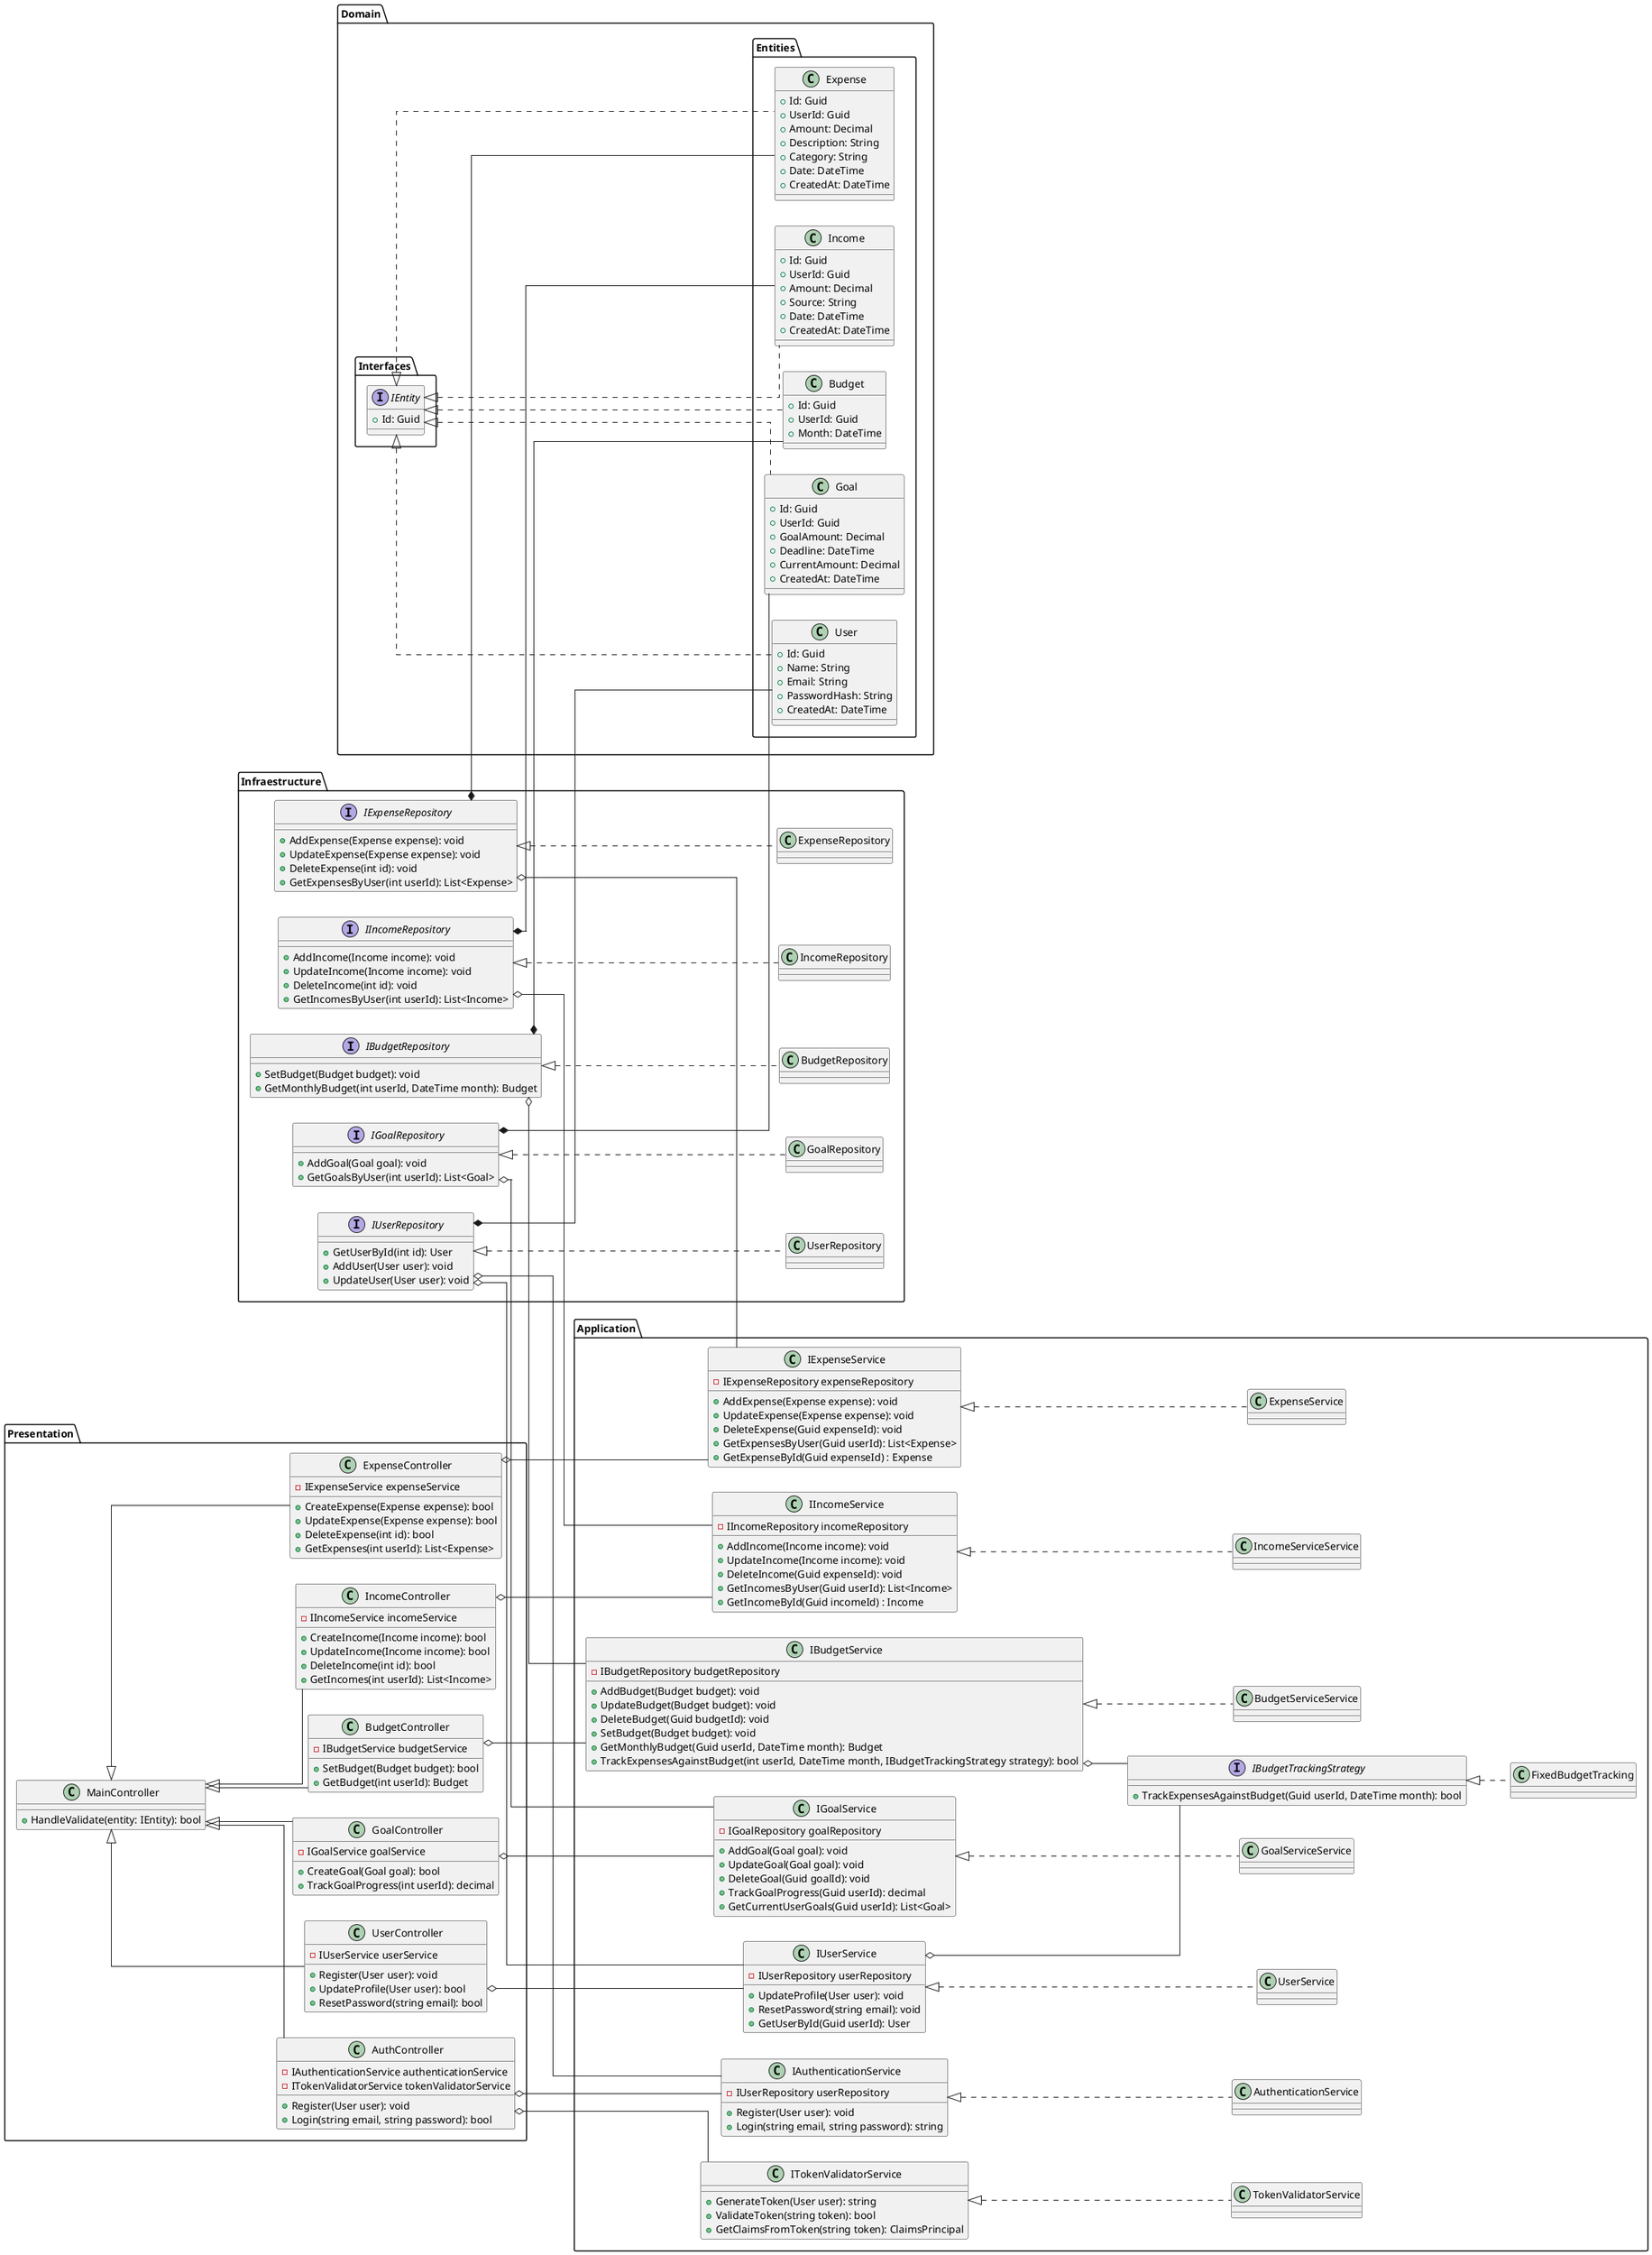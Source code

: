 @startuml ExpenseTrackerGroup4

left to right direction

skinparam linetype ortho

!define ENTITY class
!define SERVICE class
!define REPOSITORY interface
!define CONTROLLER class

package Domain {
    package Interfaces {
        interface IEntity {
            + Id: Guid
        }
    }

    package Entities {
        ENTITY User {
            + Id: Guid
            + Name: String
            + Email: String
            + PasswordHash: String
            + CreatedAt: DateTime
        }

        ENTITY Expense {
            + Id: Guid
            + UserId: Guid
            + Amount: Decimal
            + Description: String
            + Category: String
            + Date: DateTime
            + CreatedAt: DateTime
        }

        ENTITY Income {
            + Id: Guid
            + UserId: Guid
            + Amount: Decimal
            + Source: String
            + Date: DateTime
            + CreatedAt: DateTime
        }

        ENTITY Budget {
            + Id: Guid
            + UserId: Guid
            + Month: DateTime
        }

        ENTITY Goal {
            + Id: Guid
            + UserId: Guid
            + GoalAmount: Decimal
            + Deadline: DateTime
            + CurrentAmount: Decimal
            + CreatedAt: DateTime
        }
    }

    Interfaces.IEntity <|.. Entities.User
    Interfaces.IEntity <|.. Entities.Expense
    Interfaces.IEntity <|.. Entities.Income
    Interfaces.IEntity <|.. Entities.Budget
    Interfaces.IEntity <|.. Entities.Goal
}

package Application {
    interface IBudgetTrackingStrategy {
        + TrackExpensesAgainstBudget(Guid userId, DateTime month): bool
    }

    class FixedBudgetTracking implements IBudgetTrackingStrategy

    class AuthenticationService implements IAuthenticationService
    class UserService implements IUserService
    class ExpenseService implements IExpenseService
    class IncomeServiceService implements IIncomeService
    class BudgetServiceService implements IBudgetService
    class GoalServiceService implements IGoalService
    class TokenValidatorService implements ITokenValidatorService

    SERVICE IAuthenticationService {
        - IUserRepository userRepository
        
        + Register(User user): void
        + Login(string email, string password): string
    }

    SERVICE ITokenValidatorService {
        + GenerateToken(User user): string
        + ValidateToken(string token): bool
        + GetClaimsFromToken(string token): ClaimsPrincipal
    }

    SERVICE IUserService {
        - IUserRepository userRepository

        + UpdateProfile(User user): void
        + ResetPassword(string email): void
        + GetUserById(Guid userId): User
    }

    SERVICE IExpenseService {
        - IExpenseRepository expenseRepository

        + AddExpense(Expense expense): void
        + UpdateExpense(Expense expense): void
        + DeleteExpense(Guid expenseId): void
        + GetExpensesByUser(Guid userId): List<Expense>
        + GetExpenseById(Guid expenseId) : Expense
    }

    SERVICE IIncomeService {
        - IIncomeRepository incomeRepository

        + AddIncome(Income income): void
        + UpdateIncome(Income income): void
        + DeleteIncome(Guid expenseId): void
        + GetIncomesByUser(Guid userId): List<Income>
        + GetIncomeById(Guid incomeId) : Income
    }

    SERVICE IBudgetService {
        - IBudgetRepository budgetRepository

        + AddBudget(Budget budget): void
        + UpdateBudget(Budget budget): void
        + DeleteBudget(Guid budgetId): void
        + SetBudget(Budget budget): void
        + GetMonthlyBudget(Guid userId, DateTime month): Budget
        + TrackExpensesAgainstBudget(int userId, DateTime month, IBudgetTrackingStrategy strategy): bool
    }

    SERVICE IGoalService {
        - IGoalRepository goalRepository

        + AddGoal(Goal goal): void
        + UpdateGoal(Goal goal): void
        + DeleteGoal(Guid goalId): void
        + TrackGoalProgress(Guid userId): decimal
        + GetCurrentUserGoals(Guid userId): List<Goal>
    }

    IUserService o-- IBudgetTrackingStrategy
    IBudgetService o-- IBudgetTrackingStrategy
}

package Infraestructure {
    class UserRepository implements IUserRepository {
    }

    class ExpenseRepository implements IExpenseRepository {
    }

    class IncomeRepository implements IIncomeRepository {
    }

    class BudgetRepository implements IBudgetRepository {
    }

    class GoalRepository implements IGoalRepository {
    }

    REPOSITORY IUserRepository {
        + GetUserById(int id): User
        + AddUser(User user): void
        + UpdateUser(User user): void
    }

    REPOSITORY IExpenseRepository {
        + AddExpense(Expense expense): void
        + UpdateExpense(Expense expense): void
        + DeleteExpense(int id): void
        + GetExpensesByUser(int userId): List<Expense>
    }

    REPOSITORY IIncomeRepository {
        + AddIncome(Income income): void
        + UpdateIncome(Income income): void
        + DeleteIncome(int id): void
        + GetIncomesByUser(int userId): List<Income>
    }

    REPOSITORY IBudgetRepository {
        + SetBudget(Budget budget): void
        + GetMonthlyBudget(int userId, DateTime month): Budget
    }

    REPOSITORY IGoalRepository {
        + AddGoal(Goal goal): void
        + GetGoalsByUser(int userId): List<Goal>
    }
}

package Presentation {
    CONTROLLER UserController extends MainController{
        - IUserService userService

        + Register(User user): void
        + UpdateProfile(User user): bool
        + ResetPassword(string email): bool
    }

    CONTROLLER ExpenseController extends MainController{
        - IExpenseService expenseService

        + CreateExpense(Expense expense): bool
        + UpdateExpense(Expense expense): bool
        + DeleteExpense(int id): bool
        + GetExpenses(int userId): List<Expense>
    }

    CONTROLLER IncomeController extends MainController{
        - IIncomeService incomeService

        + CreateIncome(Income income): bool
        + UpdateIncome(Income income): bool
        + DeleteIncome(int id): bool
        + GetIncomes(int userId): List<Income>
    }

    CONTROLLER BudgetController extends MainController{
        - IBudgetService budgetService 

        + SetBudget(Budget budget): bool
        + GetBudget(int userId): Budget
    }

    CONTROLLER GoalController extends MainController{
        - IGoalService goalService

        + CreateGoal(Goal goal): bool
        + TrackGoalProgress(int userId): decimal
    }

    CONTROLLER AuthController extends MainController{
        - IAuthenticationService authenticationService
        - ITokenValidatorService tokenValidatorService
        
        + Register(User user): void
        + Login(string email, string password): bool
    }

    CONTROLLER MainController {
        + HandleValidate(entity: IEntity): bool
    }

    UserController o-- IUserService
    ExpenseController o-- IExpenseService
    IncomeController o-- IIncomeService
    BudgetController o-- IBudgetService
    GoalController o-- IGoalService
    AuthController o-- IAuthenticationService
    AuthController o-- ITokenValidatorService
}

IUserRepository o-- IUserService
IUserRepository o-- IAuthenticationService
IExpenseRepository o-- IExpenseService
IIncomeRepository o-- IIncomeService
IBudgetRepository o-- IBudgetService
IGoalRepository o-- IGoalService

IUserRepository *-- User
IExpenseRepository *-- Expense
IIncomeRepository *-- Income
IBudgetRepository *-- Budget
IGoalRepository *-- Goal

@enduml
